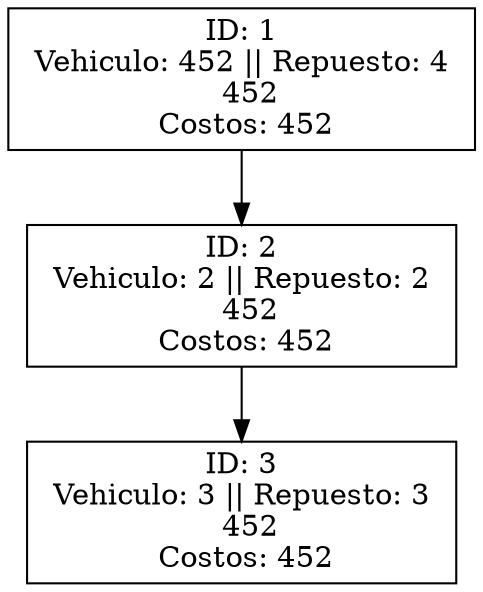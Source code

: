 digraph G {
  rankdir=TB;
  1 [label="ID: 1\n Vehiculo: 452 || Repuesto: 4 \n  452\n Costos: 452"shape=box];
    1 -> 2;
  2 [label="ID: 2\n Vehiculo: 2 || Repuesto: 2 \n  452\n Costos: 452"shape=box];
    2 -> 3;
  3 [label="ID: 3\n Vehiculo: 3 || Repuesto: 3 \n  452\n Costos: 452"shape=box];
}
